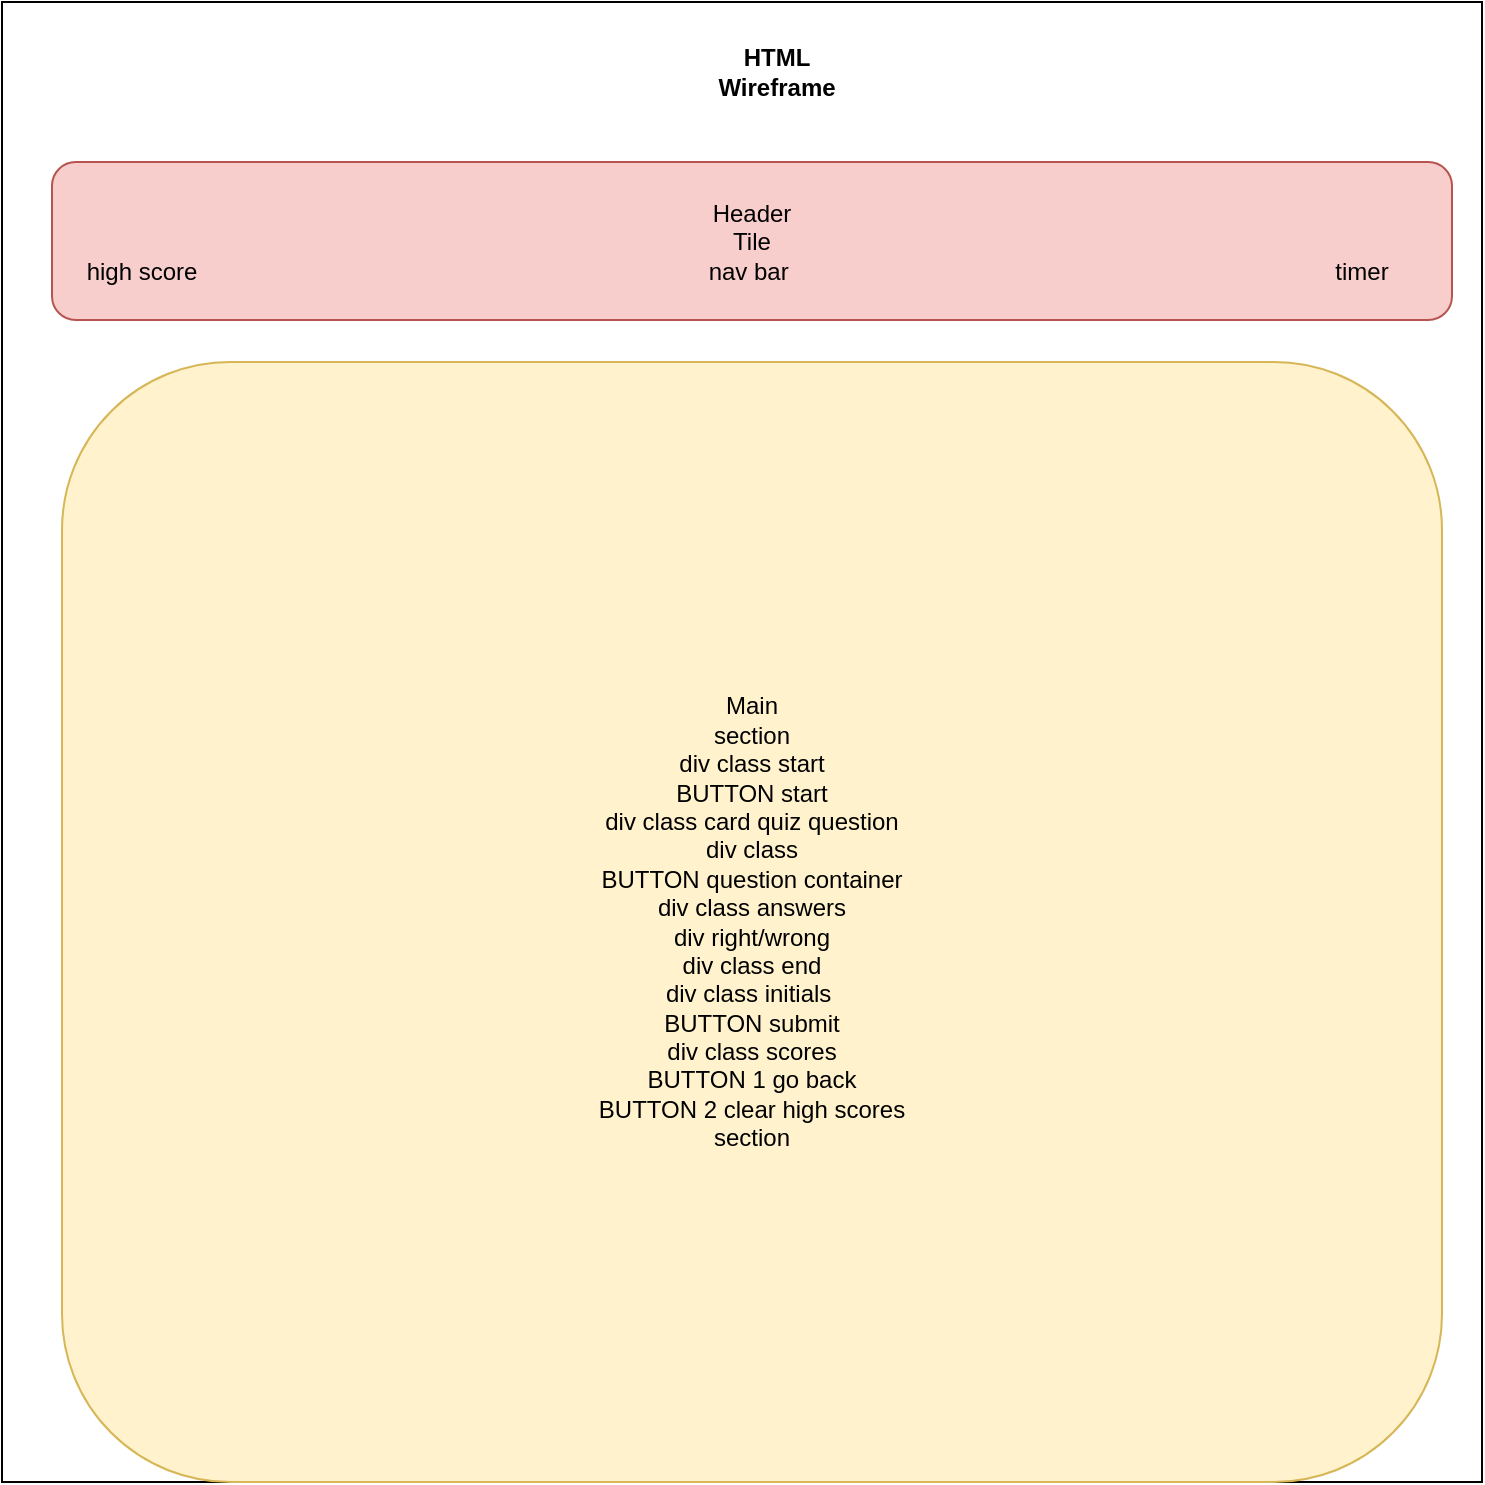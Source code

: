 <mxfile version="22.1.2" type="device">
  <diagram name="Page-1" id="-aW1ulOjGHWkcGvLm99b">
    <mxGraphModel dx="1114" dy="777" grid="1" gridSize="10" guides="1" tooltips="1" connect="1" arrows="1" fold="1" page="1" pageScale="1" pageWidth="850" pageHeight="1100" math="0" shadow="0">
      <root>
        <mxCell id="0" />
        <mxCell id="1" parent="0" />
        <mxCell id="ZfusVZY5U0edf4chE84P-1" value="" style="whiteSpace=wrap;html=1;aspect=fixed;" vertex="1" parent="1">
          <mxGeometry x="60" y="40" width="740" height="740" as="geometry" />
        </mxCell>
        <mxCell id="ZfusVZY5U0edf4chE84P-2" value="Header&lt;br&gt;Tile&lt;br&gt;nav bar&amp;nbsp;" style="rounded=1;whiteSpace=wrap;html=1;fillColor=#f8cecc;strokeColor=#b85450;" vertex="1" parent="1">
          <mxGeometry x="85" y="120" width="700" height="79" as="geometry" />
        </mxCell>
        <mxCell id="ZfusVZY5U0edf4chE84P-3" value="Main&lt;br&gt;section&lt;br&gt;div class start&lt;br&gt;BUTTON start&lt;br&gt;div class card quiz question&lt;br&gt;div class &lt;br&gt;BUTTON question container&lt;br&gt;div class answers&lt;br&gt;div right/wrong&lt;br&gt;div class end&lt;br&gt;div class initials&amp;nbsp;&lt;br&gt;BUTTON submit&lt;br&gt;div class scores&lt;br&gt;BUTTON 1 go back&lt;br&gt;BUTTON 2 clear high scores&lt;br&gt;section&lt;br&gt;" style="rounded=1;whiteSpace=wrap;html=1;fillColor=#fff2cc;strokeColor=#d6b656;" vertex="1" parent="1">
          <mxGeometry x="90" y="220" width="690" height="560" as="geometry" />
        </mxCell>
        <mxCell id="ZfusVZY5U0edf4chE84P-4" value="high score" style="text;html=1;strokeColor=none;fillColor=none;align=center;verticalAlign=middle;whiteSpace=wrap;rounded=0;" vertex="1" parent="1">
          <mxGeometry x="100" y="160" width="60" height="30" as="geometry" />
        </mxCell>
        <mxCell id="ZfusVZY5U0edf4chE84P-5" value="timer" style="text;html=1;strokeColor=none;fillColor=none;align=center;verticalAlign=middle;whiteSpace=wrap;rounded=0;" vertex="1" parent="1">
          <mxGeometry x="710" y="160" width="60" height="30" as="geometry" />
        </mxCell>
        <mxCell id="ZfusVZY5U0edf4chE84P-6" value="&lt;b&gt;HTML Wireframe&lt;/b&gt;" style="text;html=1;strokeColor=none;fillColor=none;align=center;verticalAlign=middle;whiteSpace=wrap;rounded=0;" vertex="1" parent="1">
          <mxGeometry x="405" y="60" width="85" height="30" as="geometry" />
        </mxCell>
      </root>
    </mxGraphModel>
  </diagram>
</mxfile>
